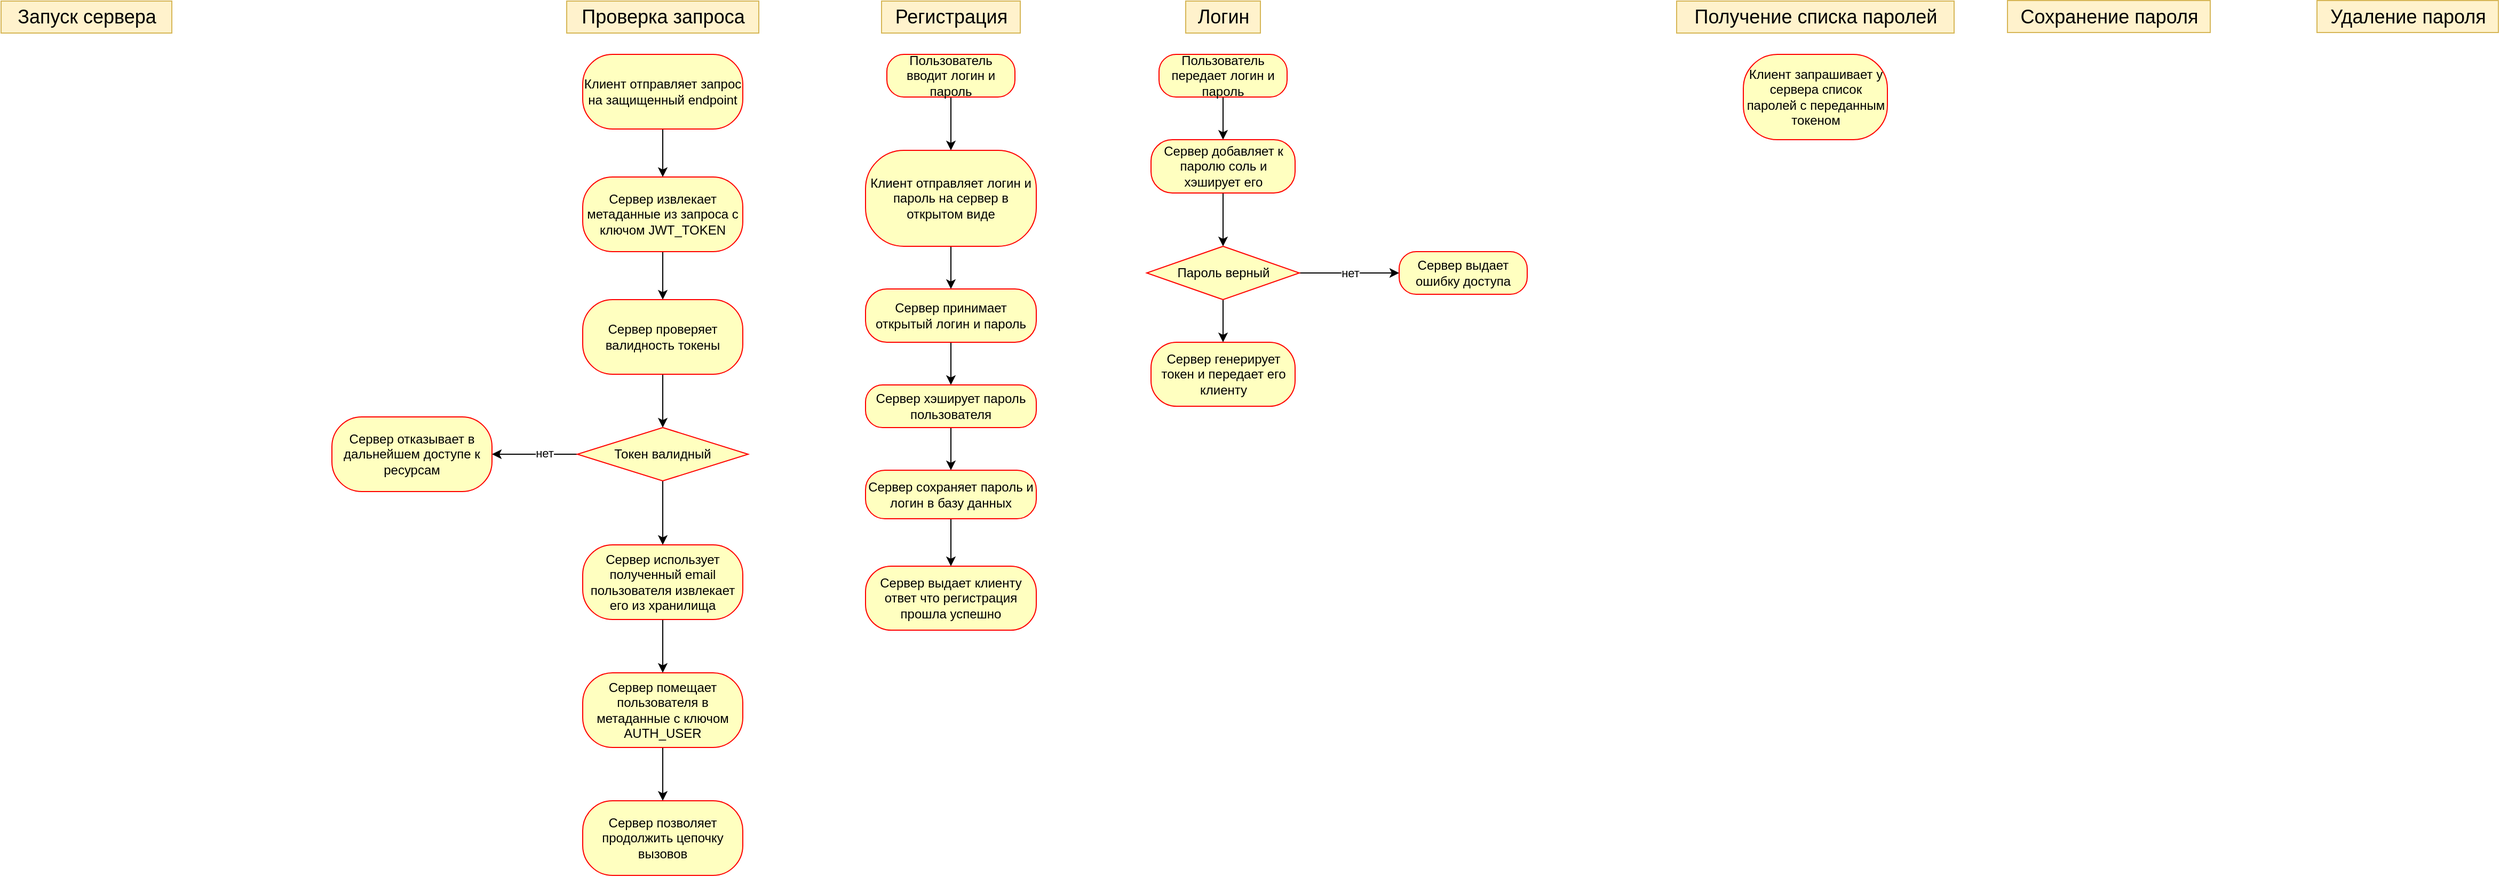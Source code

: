<mxfile version="24.2.7" type="github" pages="2">
  <diagram id="PVUJfkXwOaY9LK6kwLpK" name="store algo">
    <mxGraphModel dx="3444" dy="578" grid="1" gridSize="10" guides="1" tooltips="1" connect="1" arrows="1" fold="1" page="1" pageScale="1" pageWidth="827" pageHeight="1169" math="0" shadow="0">
      <root>
        <mxCell id="0" />
        <mxCell id="1" parent="0" />
        <mxCell id="L4kl2bhydgzRn_6nqGPS-15" value="Регистрация" style="text;html=1;align=center;verticalAlign=middle;resizable=0;points=[];autosize=1;strokeColor=#d6b656;fillColor=#fff2cc;fontSize=18;" parent="1" vertex="1">
          <mxGeometry x="-865" y="90" width="130" height="30" as="geometry" />
        </mxCell>
        <mxCell id="L4kl2bhydgzRn_6nqGPS-24" value="Логин" style="text;html=1;align=center;verticalAlign=middle;resizable=0;points=[];autosize=1;strokeColor=#d6b656;fillColor=#fff2cc;fontSize=18;" parent="1" vertex="1">
          <mxGeometry x="-580" y="90" width="70" height="30" as="geometry" />
        </mxCell>
        <mxCell id="L4kl2bhydgzRn_6nqGPS-40" value="Получение списка паролей" style="text;html=1;align=center;verticalAlign=middle;resizable=0;points=[];autosize=1;strokeColor=#d6b656;fillColor=#fff2cc;fontSize=18;" parent="1" vertex="1">
          <mxGeometry x="-120" y="90" width="260" height="30" as="geometry" />
        </mxCell>
        <mxCell id="L4kl2bhydgzRn_6nqGPS-41" value="Клиент запрашивает у сервера список паролей с переданным токеном" style="rounded=1;whiteSpace=wrap;html=1;arcSize=40;fontColor=#000000;fillColor=#ffffc0;strokeColor=#ff0000;" parent="1" vertex="1">
          <mxGeometry x="-57.5" y="140" width="135" height="80" as="geometry" />
        </mxCell>
        <mxCell id="L4kl2bhydgzRn_6nqGPS-54" value="Сохранение пароля" style="text;html=1;align=center;verticalAlign=middle;resizable=0;points=[];autosize=1;strokeColor=#d6b656;fillColor=#fff2cc;fontSize=18;" parent="1" vertex="1">
          <mxGeometry x="190" y="89.5" width="190" height="30" as="geometry" />
        </mxCell>
        <mxCell id="L4kl2bhydgzRn_6nqGPS-84" value="Удаление пароля" style="text;html=1;align=center;verticalAlign=middle;resizable=0;points=[];autosize=1;strokeColor=#d6b656;fillColor=#fff2cc;fontSize=18;" parent="1" vertex="1">
          <mxGeometry x="480" y="89.5" width="170" height="30" as="geometry" />
        </mxCell>
        <mxCell id="HORocToaPUwsFrPt66IJ-6" style="edgeStyle=orthogonalEdgeStyle;rounded=0;orthogonalLoop=1;jettySize=auto;html=1;" parent="1" source="HORocToaPUwsFrPt66IJ-3" target="HORocToaPUwsFrPt66IJ-5" edge="1">
          <mxGeometry relative="1" as="geometry" />
        </mxCell>
        <mxCell id="HORocToaPUwsFrPt66IJ-3" value="Пользователь вводит логин и пароль" style="rounded=1;whiteSpace=wrap;html=1;arcSize=40;fontColor=#000000;fillColor=#ffffc0;strokeColor=#ff0000;" parent="1" vertex="1">
          <mxGeometry x="-860" y="140" width="120" height="40" as="geometry" />
        </mxCell>
        <mxCell id="HORocToaPUwsFrPt66IJ-9" style="edgeStyle=orthogonalEdgeStyle;rounded=0;orthogonalLoop=1;jettySize=auto;html=1;entryX=0.5;entryY=0;entryDx=0;entryDy=0;" parent="1" source="HORocToaPUwsFrPt66IJ-5" target="HORocToaPUwsFrPt66IJ-7" edge="1">
          <mxGeometry relative="1" as="geometry" />
        </mxCell>
        <mxCell id="HORocToaPUwsFrPt66IJ-5" value="Клиент отправляет логин и пароль на сервер в открытом виде" style="rounded=1;whiteSpace=wrap;html=1;arcSize=40;fontColor=#000000;fillColor=#ffffc0;strokeColor=#ff0000;" parent="1" vertex="1">
          <mxGeometry x="-880" y="230" width="160" height="90" as="geometry" />
        </mxCell>
        <mxCell id="HORocToaPUwsFrPt66IJ-12" style="edgeStyle=orthogonalEdgeStyle;rounded=0;orthogonalLoop=1;jettySize=auto;html=1;entryX=0.5;entryY=0;entryDx=0;entryDy=0;" parent="1" source="HORocToaPUwsFrPt66IJ-7" target="HORocToaPUwsFrPt66IJ-10" edge="1">
          <mxGeometry relative="1" as="geometry" />
        </mxCell>
        <mxCell id="HORocToaPUwsFrPt66IJ-7" value="Сервер принимает открытый логин и пароль" style="rounded=1;whiteSpace=wrap;html=1;arcSize=40;fontColor=#000000;fillColor=#ffffc0;strokeColor=#ff0000;" parent="1" vertex="1">
          <mxGeometry x="-880" y="360" width="160" height="50" as="geometry" />
        </mxCell>
        <mxCell id="HORocToaPUwsFrPt66IJ-15" style="edgeStyle=orthogonalEdgeStyle;rounded=0;orthogonalLoop=1;jettySize=auto;html=1;entryX=0.5;entryY=0;entryDx=0;entryDy=0;" parent="1" source="HORocToaPUwsFrPt66IJ-10" target="HORocToaPUwsFrPt66IJ-13" edge="1">
          <mxGeometry relative="1" as="geometry" />
        </mxCell>
        <mxCell id="HORocToaPUwsFrPt66IJ-10" value="Сервер хэширует пароль пользователя" style="rounded=1;whiteSpace=wrap;html=1;arcSize=40;fontColor=#000000;fillColor=#ffffc0;strokeColor=#ff0000;" parent="1" vertex="1">
          <mxGeometry x="-880" y="450" width="160" height="40" as="geometry" />
        </mxCell>
        <mxCell id="HORocToaPUwsFrPt66IJ-18" style="edgeStyle=orthogonalEdgeStyle;rounded=0;orthogonalLoop=1;jettySize=auto;html=1;entryX=0.5;entryY=0;entryDx=0;entryDy=0;" parent="1" source="HORocToaPUwsFrPt66IJ-13" target="HORocToaPUwsFrPt66IJ-16" edge="1">
          <mxGeometry relative="1" as="geometry" />
        </mxCell>
        <mxCell id="HORocToaPUwsFrPt66IJ-13" value="Сервер сохраняет пароль и логин в базу данных" style="rounded=1;whiteSpace=wrap;html=1;arcSize=40;fontColor=#000000;fillColor=#ffffc0;strokeColor=#ff0000;" parent="1" vertex="1">
          <mxGeometry x="-880" y="530" width="160" height="45.5" as="geometry" />
        </mxCell>
        <mxCell id="HORocToaPUwsFrPt66IJ-16" value="Сервер выдает клиенту ответ что регистрация прошла успешно" style="rounded=1;whiteSpace=wrap;html=1;arcSize=40;fontColor=#000000;fillColor=#ffffc0;strokeColor=#ff0000;" parent="1" vertex="1">
          <mxGeometry x="-880" y="620" width="160" height="60" as="geometry" />
        </mxCell>
        <mxCell id="HORocToaPUwsFrPt66IJ-19" value="Запуск сервера" style="text;html=1;align=center;verticalAlign=middle;resizable=0;points=[];autosize=1;strokeColor=#d6b656;fillColor=#fff2cc;fontSize=18;" parent="1" vertex="1">
          <mxGeometry x="-1690" y="90" width="160" height="30" as="geometry" />
        </mxCell>
        <mxCell id="YoHMu9I83ruupMcuB_Mf-4" style="edgeStyle=orthogonalEdgeStyle;rounded=0;orthogonalLoop=1;jettySize=auto;html=1;entryX=0.5;entryY=0;entryDx=0;entryDy=0;" edge="1" parent="1" source="YoHMu9I83ruupMcuB_Mf-1" target="YoHMu9I83ruupMcuB_Mf-3">
          <mxGeometry relative="1" as="geometry" />
        </mxCell>
        <mxCell id="YoHMu9I83ruupMcuB_Mf-1" value="Пользователь передает логин и пароль" style="rounded=1;whiteSpace=wrap;html=1;arcSize=40;fontColor=#000000;fillColor=#ffffc0;strokeColor=#ff0000;" vertex="1" parent="1">
          <mxGeometry x="-605" y="140" width="120" height="40" as="geometry" />
        </mxCell>
        <mxCell id="YoHMu9I83ruupMcuB_Mf-9" style="edgeStyle=orthogonalEdgeStyle;rounded=0;orthogonalLoop=1;jettySize=auto;html=1;entryX=0.5;entryY=0;entryDx=0;entryDy=0;" edge="1" parent="1" source="YoHMu9I83ruupMcuB_Mf-3" target="YoHMu9I83ruupMcuB_Mf-6">
          <mxGeometry relative="1" as="geometry" />
        </mxCell>
        <mxCell id="YoHMu9I83ruupMcuB_Mf-3" value="Сервер добавляет к паролю соль и хэширует его" style="rounded=1;whiteSpace=wrap;html=1;arcSize=40;fontColor=#000000;fillColor=#ffffc0;strokeColor=#ff0000;" vertex="1" parent="1">
          <mxGeometry x="-612.5" y="220" width="135" height="50" as="geometry" />
        </mxCell>
        <mxCell id="YoHMu9I83ruupMcuB_Mf-11" value="нет" style="edgeStyle=orthogonalEdgeStyle;rounded=0;orthogonalLoop=1;jettySize=auto;html=1;entryX=0;entryY=0.5;entryDx=0;entryDy=0;" edge="1" parent="1" source="YoHMu9I83ruupMcuB_Mf-6" target="YoHMu9I83ruupMcuB_Mf-10">
          <mxGeometry relative="1" as="geometry" />
        </mxCell>
        <mxCell id="YoHMu9I83ruupMcuB_Mf-13" style="edgeStyle=orthogonalEdgeStyle;rounded=0;orthogonalLoop=1;jettySize=auto;html=1;entryX=0.5;entryY=0;entryDx=0;entryDy=0;" edge="1" parent="1" source="YoHMu9I83ruupMcuB_Mf-6" target="YoHMu9I83ruupMcuB_Mf-12">
          <mxGeometry relative="1" as="geometry" />
        </mxCell>
        <mxCell id="YoHMu9I83ruupMcuB_Mf-6" value="Пароль верный" style="rhombus;whiteSpace=wrap;html=1;fontColor=#000000;fillColor=#ffffc0;strokeColor=#ff0000;" vertex="1" parent="1">
          <mxGeometry x="-616.5" y="320" width="143" height="50" as="geometry" />
        </mxCell>
        <mxCell id="YoHMu9I83ruupMcuB_Mf-10" value="Сервер выдает ошибку доступа" style="rounded=1;whiteSpace=wrap;html=1;arcSize=40;fontColor=#000000;fillColor=#ffffc0;strokeColor=#ff0000;" vertex="1" parent="1">
          <mxGeometry x="-380" y="325" width="120" height="40" as="geometry" />
        </mxCell>
        <mxCell id="YoHMu9I83ruupMcuB_Mf-12" value="Сервер генерирует токен и передает его клиенту" style="rounded=1;whiteSpace=wrap;html=1;arcSize=40;fontColor=#000000;fillColor=#ffffc0;strokeColor=#ff0000;" vertex="1" parent="1">
          <mxGeometry x="-612.5" y="410" width="135" height="60" as="geometry" />
        </mxCell>
        <mxCell id="YoHMu9I83ruupMcuB_Mf-14" value="Проверка запроса" style="text;html=1;align=center;verticalAlign=middle;resizable=0;points=[];autosize=1;strokeColor=#d6b656;fillColor=#fff2cc;fontSize=18;" vertex="1" parent="1">
          <mxGeometry x="-1160" y="90" width="180" height="30" as="geometry" />
        </mxCell>
        <mxCell id="YoHMu9I83ruupMcuB_Mf-17" style="edgeStyle=orthogonalEdgeStyle;rounded=0;orthogonalLoop=1;jettySize=auto;html=1;" edge="1" parent="1" source="YoHMu9I83ruupMcuB_Mf-15" target="YoHMu9I83ruupMcuB_Mf-16">
          <mxGeometry relative="1" as="geometry" />
        </mxCell>
        <mxCell id="YoHMu9I83ruupMcuB_Mf-15" value="Клиент отправляет запрос на защищенный endpoint" style="rounded=1;whiteSpace=wrap;html=1;arcSize=40;fontColor=#000000;fillColor=#ffffc0;strokeColor=#ff0000;" vertex="1" parent="1">
          <mxGeometry x="-1145" y="140" width="150" height="70" as="geometry" />
        </mxCell>
        <mxCell id="YoHMu9I83ruupMcuB_Mf-19" style="edgeStyle=orthogonalEdgeStyle;rounded=0;orthogonalLoop=1;jettySize=auto;html=1;" edge="1" parent="1" source="YoHMu9I83ruupMcuB_Mf-16" target="YoHMu9I83ruupMcuB_Mf-18">
          <mxGeometry relative="1" as="geometry" />
        </mxCell>
        <mxCell id="YoHMu9I83ruupMcuB_Mf-16" value="Сервер извлекает метаданные из запроса с ключом JWT_TOKEN" style="rounded=1;whiteSpace=wrap;html=1;arcSize=40;fontColor=#000000;fillColor=#ffffc0;strokeColor=#ff0000;" vertex="1" parent="1">
          <mxGeometry x="-1145" y="255" width="150" height="70" as="geometry" />
        </mxCell>
        <mxCell id="YoHMu9I83ruupMcuB_Mf-27" style="edgeStyle=orthogonalEdgeStyle;rounded=0;orthogonalLoop=1;jettySize=auto;html=1;entryX=0.5;entryY=0;entryDx=0;entryDy=0;" edge="1" parent="1" source="YoHMu9I83ruupMcuB_Mf-18" target="YoHMu9I83ruupMcuB_Mf-20">
          <mxGeometry relative="1" as="geometry" />
        </mxCell>
        <mxCell id="YoHMu9I83ruupMcuB_Mf-18" value="Сервер проверяет валидность токены" style="rounded=1;whiteSpace=wrap;html=1;arcSize=40;fontColor=#000000;fillColor=#ffffc0;strokeColor=#ff0000;" vertex="1" parent="1">
          <mxGeometry x="-1145" y="370" width="150" height="70" as="geometry" />
        </mxCell>
        <mxCell id="YoHMu9I83ruupMcuB_Mf-25" style="edgeStyle=orthogonalEdgeStyle;rounded=0;orthogonalLoop=1;jettySize=auto;html=1;" edge="1" parent="1" source="YoHMu9I83ruupMcuB_Mf-20" target="YoHMu9I83ruupMcuB_Mf-24">
          <mxGeometry relative="1" as="geometry" />
        </mxCell>
        <mxCell id="YoHMu9I83ruupMcuB_Mf-26" value="нет" style="edgeLabel;html=1;align=center;verticalAlign=middle;resizable=0;points=[];" vertex="1" connectable="0" parent="YoHMu9I83ruupMcuB_Mf-25">
          <mxGeometry x="-0.23" y="-1" relative="1" as="geometry">
            <mxPoint as="offset" />
          </mxGeometry>
        </mxCell>
        <mxCell id="YoHMu9I83ruupMcuB_Mf-29" style="edgeStyle=orthogonalEdgeStyle;rounded=0;orthogonalLoop=1;jettySize=auto;html=1;entryX=0.5;entryY=0;entryDx=0;entryDy=0;" edge="1" parent="1" source="YoHMu9I83ruupMcuB_Mf-20" target="YoHMu9I83ruupMcuB_Mf-28">
          <mxGeometry relative="1" as="geometry" />
        </mxCell>
        <mxCell id="YoHMu9I83ruupMcuB_Mf-20" value="Токен валидный" style="rhombus;whiteSpace=wrap;html=1;fontColor=#000000;fillColor=#ffffc0;strokeColor=#ff0000;" vertex="1" parent="1">
          <mxGeometry x="-1150" y="490" width="160" height="50" as="geometry" />
        </mxCell>
        <mxCell id="YoHMu9I83ruupMcuB_Mf-24" value="Сервер отказывает в дальнейшем доступе к ресурсам" style="rounded=1;whiteSpace=wrap;html=1;arcSize=40;fontColor=#000000;fillColor=#ffffc0;strokeColor=#ff0000;" vertex="1" parent="1">
          <mxGeometry x="-1380" y="480" width="150" height="70" as="geometry" />
        </mxCell>
        <mxCell id="YoHMu9I83ruupMcuB_Mf-31" style="edgeStyle=orthogonalEdgeStyle;rounded=0;orthogonalLoop=1;jettySize=auto;html=1;" edge="1" parent="1" source="YoHMu9I83ruupMcuB_Mf-28" target="YoHMu9I83ruupMcuB_Mf-30">
          <mxGeometry relative="1" as="geometry" />
        </mxCell>
        <mxCell id="YoHMu9I83ruupMcuB_Mf-28" value="Сервер использует полученный email пользователя извлекает его из хранилища" style="rounded=1;whiteSpace=wrap;html=1;arcSize=40;fontColor=#000000;fillColor=#ffffc0;strokeColor=#ff0000;" vertex="1" parent="1">
          <mxGeometry x="-1145" y="600" width="150" height="70" as="geometry" />
        </mxCell>
        <mxCell id="YoHMu9I83ruupMcuB_Mf-33" style="edgeStyle=orthogonalEdgeStyle;rounded=0;orthogonalLoop=1;jettySize=auto;html=1;" edge="1" parent="1" source="YoHMu9I83ruupMcuB_Mf-30" target="YoHMu9I83ruupMcuB_Mf-32">
          <mxGeometry relative="1" as="geometry" />
        </mxCell>
        <mxCell id="YoHMu9I83ruupMcuB_Mf-30" value="Сервер помещает пользователя в метаданные с ключом AUTH_USER" style="rounded=1;whiteSpace=wrap;html=1;arcSize=40;fontColor=#000000;fillColor=#ffffc0;strokeColor=#ff0000;" vertex="1" parent="1">
          <mxGeometry x="-1145" y="720" width="150" height="70" as="geometry" />
        </mxCell>
        <mxCell id="YoHMu9I83ruupMcuB_Mf-32" value="Сервер позволяет продолжить цепочку вызовов" style="rounded=1;whiteSpace=wrap;html=1;arcSize=40;fontColor=#000000;fillColor=#ffffc0;strokeColor=#ff0000;" vertex="1" parent="1">
          <mxGeometry x="-1145" y="840" width="150" height="70" as="geometry" />
        </mxCell>
      </root>
    </mxGraphModel>
  </diagram>
  <diagram id="WPwFcS3pH9qGDiursbvz" name="domain">
    <mxGraphModel dx="2034" dy="704" grid="1" gridSize="10" guides="1" tooltips="1" connect="1" arrows="1" fold="1" page="1" pageScale="1" pageWidth="827" pageHeight="1169" math="0" shadow="0">
      <root>
        <mxCell id="0" />
        <mxCell id="1" parent="0" />
        <mxCell id="qh6tQ2rj1zEW3Z-5VZc9-16" value="Metainfo" style="swimlane;fontStyle=0;childLayout=stackLayout;horizontal=1;startSize=26;fillColor=none;horizontalStack=0;resizeParent=1;resizeParentMax=0;resizeLast=0;collapsible=1;marginBottom=0;whiteSpace=wrap;html=1;labelBackgroundColor=none;strokeColor=#E07A5F;fontColor=#393C56;" parent="1" vertex="1">
          <mxGeometry x="190" y="1200" width="140" height="78" as="geometry" />
        </mxCell>
        <mxCell id="qh6tQ2rj1zEW3Z-5VZc9-17" value="+ data: string" style="text;strokeColor=none;fillColor=none;align=left;verticalAlign=top;spacingLeft=4;spacingRight=4;overflow=hidden;rotatable=0;points=[[0,0.5],[1,0.5]];portConstraint=eastwest;whiteSpace=wrap;html=1;labelBackgroundColor=none;fontColor=#393C56;" parent="qh6tQ2rj1zEW3Z-5VZc9-16" vertex="1">
          <mxGeometry y="26" width="140" height="26" as="geometry" />
        </mxCell>
        <mxCell id="qh6tQ2rj1zEW3Z-5VZc9-18" value="+ type: (string, list, url)" style="text;strokeColor=none;fillColor=none;align=left;verticalAlign=top;spacingLeft=4;spacingRight=4;overflow=hidden;rotatable=0;points=[[0,0.5],[1,0.5]];portConstraint=eastwest;whiteSpace=wrap;html=1;labelBackgroundColor=none;fontColor=#393C56;" parent="qh6tQ2rj1zEW3Z-5VZc9-16" vertex="1">
          <mxGeometry y="52" width="140" height="26" as="geometry" />
        </mxCell>
        <mxCell id="qh6tQ2rj1zEW3Z-5VZc9-59" value="Data" style="swimlane;fontStyle=1;align=center;verticalAlign=top;childLayout=stackLayout;horizontal=1;startSize=26;horizontalStack=0;resizeParent=1;resizeParentMax=0;resizeLast=0;collapsible=1;marginBottom=0;whiteSpace=wrap;html=1;labelBackgroundColor=none;fillColor=#F2CC8F;strokeColor=#E07A5F;fontColor=#393C56;" parent="1" vertex="1">
          <mxGeometry x="120" y="1374" width="280" height="164" as="geometry" />
        </mxCell>
        <mxCell id="qh6tQ2rj1zEW3Z-5VZc9-60" value="+ payload: json" style="text;strokeColor=none;fillColor=none;align=left;verticalAlign=top;spacingLeft=4;spacingRight=4;overflow=hidden;rotatable=0;points=[[0,0.5],[1,0.5]];portConstraint=eastwest;whiteSpace=wrap;html=1;labelBackgroundColor=none;fontColor=#393C56;" parent="qh6tQ2rj1zEW3Z-5VZc9-59" vertex="1">
          <mxGeometry y="26" width="280" height="26" as="geometry" />
        </mxCell>
        <mxCell id="qh6tQ2rj1zEW3Z-5VZc9-64" value="+ type: enum" style="text;strokeColor=none;fillColor=none;align=left;verticalAlign=top;spacingLeft=4;spacingRight=4;overflow=hidden;rotatable=0;points=[[0,0.5],[1,0.5]];portConstraint=eastwest;whiteSpace=wrap;html=1;labelBackgroundColor=none;fontColor=#393C56;" parent="qh6tQ2rj1zEW3Z-5VZc9-59" vertex="1">
          <mxGeometry y="52" width="280" height="26" as="geometry" />
        </mxCell>
        <mxCell id="qh6tQ2rj1zEW3Z-5VZc9-72" value="+ metainfo: Metainfo" style="text;strokeColor=none;fillColor=none;align=left;verticalAlign=top;spacingLeft=4;spacingRight=4;overflow=hidden;rotatable=0;points=[[0,0.5],[1,0.5]];portConstraint=eastwest;whiteSpace=wrap;html=1;labelBackgroundColor=none;fontColor=#393C56;" parent="qh6tQ2rj1zEW3Z-5VZc9-59" vertex="1">
          <mxGeometry y="78" width="280" height="26" as="geometry" />
        </mxCell>
        <mxCell id="VJYHpPXhj-LJBCJcW_Yg-1" value="+ secure: bool - данные зашифрованы" style="text;strokeColor=none;fillColor=none;align=left;verticalAlign=top;spacingLeft=4;spacingRight=4;overflow=hidden;rotatable=0;points=[[0,0.5],[1,0.5]];portConstraint=eastwest;whiteSpace=wrap;html=1;labelBackgroundColor=none;fontColor=#393C56;" vertex="1" parent="qh6tQ2rj1zEW3Z-5VZc9-59">
          <mxGeometry y="104" width="280" height="26" as="geometry" />
        </mxCell>
        <mxCell id="qh6tQ2rj1zEW3Z-5VZc9-61" value="" style="line;strokeWidth=1;fillColor=none;align=left;verticalAlign=middle;spacingTop=-1;spacingLeft=3;spacingRight=3;rotatable=0;labelPosition=right;points=[];portConstraint=eastwest;strokeColor=#E07A5F;labelBackgroundColor=none;fontColor=#393C56;" parent="qh6tQ2rj1zEW3Z-5VZc9-59" vertex="1">
          <mxGeometry y="130" width="280" height="8" as="geometry" />
        </mxCell>
        <mxCell id="qh6tQ2rj1zEW3Z-5VZc9-67" value="+&lt;span style=&quot;caret-color: rgba(0, 0, 0, 0); color: rgba(0, 0, 0, 0); font-family: monospace; font-size: 0px; white-space: nowrap;&quot;&gt;%3CmxGraphModel%3E%3Croot%3E%3CmxCell%20id%3D%220%22%2F%3E%3CmxCell%20id%3D%221%22%20parent%3D%220%22%2F%3E%3CmxCell%20id%3D%222%22%20value%3D%22%2B%20toTextData()%3A%20TextData%22%20style%3D%22text%3BstrokeColor%3Dnone%3BfillColor%3Dnone%3Balign%3Dleft%3BverticalAlign%3Dtop%3BspacingLeft%3D4%3BspacingRight%3D4%3Boverflow%3Dhidden%3Brotatable%3D0%3Bpoints%3D%5B%5B0%2C0.5%5D%2C%5B1%2C0.5%5D%5D%3BportConstraint%3Deastwest%3BwhiteSpace%3Dwrap%3Bhtml%3D1%3B%22%20vertex%3D%221%22%20parent%3D%221%22%3E%3CmxGeometry%20x%3D%22250%22%20y%3D%22832%22%20width%3D%22280%22%20height%3D%2226%22%20as%3D%22geometry%22%2F%3E%3C%2FmxCell%3E%3C%2Froot%3E%3C%2FmxGraphModel%3E&lt;/span&gt;" style="text;strokeColor=none;fillColor=none;align=left;verticalAlign=top;spacingLeft=4;spacingRight=4;overflow=hidden;rotatable=0;points=[[0,0.5],[1,0.5]];portConstraint=eastwest;whiteSpace=wrap;html=1;labelBackgroundColor=none;fontColor=#393C56;" parent="qh6tQ2rj1zEW3Z-5VZc9-59" vertex="1">
          <mxGeometry y="138" width="280" height="26" as="geometry" />
        </mxCell>
        <mxCell id="qh6tQ2rj1zEW3Z-5VZc9-77" style="edgeStyle=orthogonalEdgeStyle;rounded=0;orthogonalLoop=1;jettySize=auto;html=1;exitX=0;exitY=0.5;exitDx=0;exitDy=0;entryX=0.429;entryY=0.003;entryDx=0;entryDy=0;entryPerimeter=0;endArrow=diamond;endFill=1;labelBackgroundColor=none;strokeColor=#E07A5F;fontColor=default;" parent="1" source="qh6tQ2rj1zEW3Z-5VZc9-18" target="qh6tQ2rj1zEW3Z-5VZc9-59" edge="1">
          <mxGeometry relative="1" as="geometry" />
        </mxCell>
        <mxCell id="qh6tQ2rj1zEW3Z-5VZc9-78" value="User" style="swimlane;fontStyle=1;align=center;verticalAlign=top;childLayout=stackLayout;horizontal=1;startSize=26;horizontalStack=0;resizeParent=1;resizeParentMax=0;resizeLast=0;collapsible=1;marginBottom=0;whiteSpace=wrap;html=1;labelBackgroundColor=none;fillColor=#F2CC8F;strokeColor=#E07A5F;fontColor=#393C56;" parent="1" vertex="1">
          <mxGeometry x="500" y="1374" width="160" height="138" as="geometry" />
        </mxCell>
        <mxCell id="qh6tQ2rj1zEW3Z-5VZc9-79" value="+ email: string" style="text;strokeColor=none;fillColor=none;align=left;verticalAlign=top;spacingLeft=4;spacingRight=4;overflow=hidden;rotatable=0;points=[[0,0.5],[1,0.5]];portConstraint=eastwest;whiteSpace=wrap;html=1;labelBackgroundColor=none;fontColor=#393C56;" parent="qh6tQ2rj1zEW3Z-5VZc9-78" vertex="1">
          <mxGeometry y="26" width="160" height="26" as="geometry" />
        </mxCell>
        <mxCell id="qh6tQ2rj1zEW3Z-5VZc9-82" value="+ password: string" style="text;strokeColor=none;fillColor=none;align=left;verticalAlign=top;spacingLeft=4;spacingRight=4;overflow=hidden;rotatable=0;points=[[0,0.5],[1,0.5]];portConstraint=eastwest;whiteSpace=wrap;html=1;labelBackgroundColor=none;fontColor=#393C56;" parent="qh6tQ2rj1zEW3Z-5VZc9-78" vertex="1">
          <mxGeometry y="52" width="160" height="26" as="geometry" />
        </mxCell>
        <mxCell id="qh6tQ2rj1zEW3Z-5VZc9-83" value="+ salt: string - оверхед" style="text;strokeColor=none;fillColor=none;align=left;verticalAlign=top;spacingLeft=4;spacingRight=4;overflow=hidden;rotatable=0;points=[[0,0.5],[1,0.5]];portConstraint=eastwest;whiteSpace=wrap;html=1;labelBackgroundColor=none;fontColor=#393C56;" parent="qh6tQ2rj1zEW3Z-5VZc9-78" vertex="1">
          <mxGeometry y="78" width="160" height="26" as="geometry" />
        </mxCell>
        <mxCell id="qh6tQ2rj1zEW3Z-5VZc9-80" value="" style="line;strokeWidth=1;fillColor=none;align=left;verticalAlign=middle;spacingTop=-1;spacingLeft=3;spacingRight=3;rotatable=0;labelPosition=right;points=[];portConstraint=eastwest;strokeColor=#E07A5F;labelBackgroundColor=none;fontColor=#393C56;" parent="qh6tQ2rj1zEW3Z-5VZc9-78" vertex="1">
          <mxGeometry y="104" width="160" height="8" as="geometry" />
        </mxCell>
        <mxCell id="qh6tQ2rj1zEW3Z-5VZc9-81" value="+&amp;nbsp;" style="text;strokeColor=none;fillColor=none;align=left;verticalAlign=top;spacingLeft=4;spacingRight=4;overflow=hidden;rotatable=0;points=[[0,0.5],[1,0.5]];portConstraint=eastwest;whiteSpace=wrap;html=1;labelBackgroundColor=none;fontColor=#393C56;" parent="qh6tQ2rj1zEW3Z-5VZc9-78" vertex="1">
          <mxGeometry y="112" width="160" height="26" as="geometry" />
        </mxCell>
        <mxCell id="9pYCM1v1fwcHvDCFtqFP-9" value="&lt;p style=&quot;margin:0px;margin-top:4px;text-align:center;&quot;&gt;&lt;i&gt;&amp;lt;&amp;lt;Interface&amp;gt;&amp;gt;&lt;/i&gt;&lt;br&gt;&lt;b&gt;CLIWidget&lt;/b&gt;&lt;/p&gt;&lt;hr size=&quot;1&quot; style=&quot;border-style:solid;&quot;&gt;&lt;hr size=&quot;1&quot; style=&quot;border-style:solid;&quot;&gt;&lt;p style=&quot;margin:0px;margin-left:4px;&quot;&gt;+ toShortString(): string&lt;br&gt;+ toFullString(): string&lt;br&gt;&lt;/p&gt;" style="verticalAlign=top;align=left;overflow=fill;html=1;whiteSpace=wrap;labelBackgroundColor=none;fillColor=#F2CC8F;strokeColor=#E07A5F;fontColor=#393C56;" vertex="1" parent="1">
          <mxGeometry x="280" y="50" width="190" height="110" as="geometry" />
        </mxCell>
        <mxCell id="9pYCM1v1fwcHvDCFtqFP-43" style="rounded=0;orthogonalLoop=1;jettySize=auto;html=1;exitX=0;exitY=0;exitDx=0;exitDy=0;entryX=1;entryY=0.5;entryDx=0;entryDy=0;labelBackgroundColor=none;strokeColor=#E07A5F;fontColor=default;" edge="1" parent="1" source="9pYCM1v1fwcHvDCFtqFP-14">
          <mxGeometry relative="1" as="geometry">
            <mxPoint x="40" y="349" as="targetPoint" />
          </mxGeometry>
        </mxCell>
        <mxCell id="9pYCM1v1fwcHvDCFtqFP-44" style="rounded=0;orthogonalLoop=1;jettySize=auto;html=1;exitX=0.25;exitY=0;exitDx=0;exitDy=0;entryX=0.552;entryY=1;entryDx=0;entryDy=0;entryPerimeter=0;labelBackgroundColor=none;strokeColor=#E07A5F;fontColor=default;" edge="1" parent="1" source="9pYCM1v1fwcHvDCFtqFP-14">
          <mxGeometry relative="1" as="geometry">
            <mxPoint x="208.32" y="336" as="targetPoint" />
          </mxGeometry>
        </mxCell>
        <mxCell id="9pYCM1v1fwcHvDCFtqFP-46" style="rounded=0;orthogonalLoop=1;jettySize=auto;html=1;exitX=1;exitY=0;exitDx=0;exitDy=0;entryX=0;entryY=0.5;entryDx=0;entryDy=0;labelBackgroundColor=none;strokeColor=#E07A5F;fontColor=default;" edge="1" parent="1" source="9pYCM1v1fwcHvDCFtqFP-14">
          <mxGeometry relative="1" as="geometry">
            <mxPoint x="610" y="323" as="targetPoint" />
          </mxGeometry>
        </mxCell>
        <mxCell id="9pYCM1v1fwcHvDCFtqFP-14" value="&lt;div&gt;WidgetFactory&lt;/div&gt;" style="swimlane;fontStyle=1;align=center;verticalAlign=top;childLayout=stackLayout;horizontal=1;startSize=26;horizontalStack=0;resizeParent=1;resizeParentMax=0;resizeLast=0;collapsible=1;marginBottom=0;whiteSpace=wrap;html=1;labelBackgroundColor=none;fillColor=#F2CC8F;strokeColor=#E07A5F;fontColor=#393C56;" vertex="1" parent="1">
          <mxGeometry x="200" y="500" width="230" height="60" as="geometry" />
        </mxCell>
        <mxCell id="9pYCM1v1fwcHvDCFtqFP-16" value="" style="line;strokeWidth=1;fillColor=none;align=left;verticalAlign=middle;spacingTop=-1;spacingLeft=3;spacingRight=3;rotatable=0;labelPosition=right;points=[];portConstraint=eastwest;strokeColor=#E07A5F;labelBackgroundColor=none;fontColor=#393C56;" vertex="1" parent="9pYCM1v1fwcHvDCFtqFP-14">
          <mxGeometry y="26" width="230" height="8" as="geometry" />
        </mxCell>
        <mxCell id="9pYCM1v1fwcHvDCFtqFP-17" value="+ createFromData(Data): CLIWidget" style="text;strokeColor=none;fillColor=none;align=left;verticalAlign=top;spacingLeft=4;spacingRight=4;overflow=hidden;rotatable=0;points=[[0,0.5],[1,0.5]];portConstraint=eastwest;whiteSpace=wrap;html=1;labelBackgroundColor=none;fontColor=#393C56;" vertex="1" parent="9pYCM1v1fwcHvDCFtqFP-14">
          <mxGeometry y="34" width="230" height="26" as="geometry" />
        </mxCell>
        <mxCell id="9pYCM1v1fwcHvDCFtqFP-27" style="rounded=0;orthogonalLoop=1;jettySize=auto;html=1;exitX=1;exitY=0;exitDx=0;exitDy=0;entryX=0;entryY=1;entryDx=0;entryDy=0;dashed=1;endArrow=block;endFill=0;labelBackgroundColor=none;strokeColor=#E07A5F;fontColor=default;" edge="1" parent="1" source="9pYCM1v1fwcHvDCFtqFP-23" target="9pYCM1v1fwcHvDCFtqFP-9">
          <mxGeometry relative="1" as="geometry" />
        </mxCell>
        <mxCell id="9pYCM1v1fwcHvDCFtqFP-23" value="LoginPasswordPair" style="swimlane;fontStyle=1;align=center;verticalAlign=top;childLayout=stackLayout;horizontal=1;startSize=26;horizontalStack=0;resizeParent=1;resizeParentMax=0;resizeLast=0;collapsible=1;marginBottom=0;whiteSpace=wrap;html=1;labelBackgroundColor=none;fillColor=#F2CC8F;strokeColor=#E07A5F;fontColor=#393C56;" vertex="1" parent="1">
          <mxGeometry x="-120" y="250" width="160" height="112" as="geometry" />
        </mxCell>
        <mxCell id="9pYCM1v1fwcHvDCFtqFP-24" value="+ login: string" style="text;strokeColor=none;fillColor=none;align=left;verticalAlign=top;spacingLeft=4;spacingRight=4;overflow=hidden;rotatable=0;points=[[0,0.5],[1,0.5]];portConstraint=eastwest;whiteSpace=wrap;html=1;labelBackgroundColor=none;fontColor=#393C56;" vertex="1" parent="9pYCM1v1fwcHvDCFtqFP-23">
          <mxGeometry y="26" width="160" height="26" as="geometry" />
        </mxCell>
        <mxCell id="9pYCM1v1fwcHvDCFtqFP-59" value="+ password: string" style="text;strokeColor=none;fillColor=none;align=left;verticalAlign=top;spacingLeft=4;spacingRight=4;overflow=hidden;rotatable=0;points=[[0,0.5],[1,0.5]];portConstraint=eastwest;whiteSpace=wrap;html=1;labelBackgroundColor=none;fontColor=#393C56;" vertex="1" parent="9pYCM1v1fwcHvDCFtqFP-23">
          <mxGeometry y="52" width="160" height="26" as="geometry" />
        </mxCell>
        <mxCell id="9pYCM1v1fwcHvDCFtqFP-60" value="+ metainfo: Metainfo" style="text;strokeColor=none;fillColor=none;align=left;verticalAlign=top;spacingLeft=4;spacingRight=4;overflow=hidden;rotatable=0;points=[[0,0.5],[1,0.5]];portConstraint=eastwest;whiteSpace=wrap;html=1;labelBackgroundColor=none;fontColor=#393C56;" vertex="1" parent="9pYCM1v1fwcHvDCFtqFP-23">
          <mxGeometry y="78" width="160" height="26" as="geometry" />
        </mxCell>
        <mxCell id="9pYCM1v1fwcHvDCFtqFP-25" value="" style="line;strokeWidth=1;fillColor=none;align=left;verticalAlign=middle;spacingTop=-1;spacingLeft=3;spacingRight=3;rotatable=0;labelPosition=right;points=[];portConstraint=eastwest;strokeColor=#E07A5F;labelBackgroundColor=none;fontColor=#393C56;" vertex="1" parent="9pYCM1v1fwcHvDCFtqFP-23">
          <mxGeometry y="104" width="160" height="8" as="geometry" />
        </mxCell>
        <mxCell id="9pYCM1v1fwcHvDCFtqFP-28" value="Text" style="swimlane;fontStyle=1;align=center;verticalAlign=top;childLayout=stackLayout;horizontal=1;startSize=26;horizontalStack=0;resizeParent=1;resizeParentMax=0;resizeLast=0;collapsible=1;marginBottom=0;whiteSpace=wrap;html=1;labelBackgroundColor=none;fillColor=#F2CC8F;strokeColor=#E07A5F;fontColor=#393C56;" vertex="1" parent="1">
          <mxGeometry x="120" y="250" width="160" height="86" as="geometry" />
        </mxCell>
        <mxCell id="9pYCM1v1fwcHvDCFtqFP-29" value="+ data: string" style="text;strokeColor=none;fillColor=none;align=left;verticalAlign=top;spacingLeft=4;spacingRight=4;overflow=hidden;rotatable=0;points=[[0,0.5],[1,0.5]];portConstraint=eastwest;whiteSpace=wrap;html=1;labelBackgroundColor=none;fontColor=#393C56;" vertex="1" parent="9pYCM1v1fwcHvDCFtqFP-28">
          <mxGeometry y="26" width="160" height="26" as="geometry" />
        </mxCell>
        <mxCell id="9pYCM1v1fwcHvDCFtqFP-61" value="+ metainfo: Metainfo" style="text;strokeColor=none;fillColor=none;align=left;verticalAlign=top;spacingLeft=4;spacingRight=4;overflow=hidden;rotatable=0;points=[[0,0.5],[1,0.5]];portConstraint=eastwest;whiteSpace=wrap;html=1;labelBackgroundColor=none;fontColor=#393C56;" vertex="1" parent="9pYCM1v1fwcHvDCFtqFP-28">
          <mxGeometry y="52" width="160" height="26" as="geometry" />
        </mxCell>
        <mxCell id="9pYCM1v1fwcHvDCFtqFP-30" value="" style="line;strokeWidth=1;fillColor=none;align=left;verticalAlign=middle;spacingTop=-1;spacingLeft=3;spacingRight=3;rotatable=0;labelPosition=right;points=[];portConstraint=eastwest;strokeColor=#E07A5F;labelBackgroundColor=none;fontColor=#393C56;" vertex="1" parent="9pYCM1v1fwcHvDCFtqFP-28">
          <mxGeometry y="78" width="160" height="8" as="geometry" />
        </mxCell>
        <mxCell id="9pYCM1v1fwcHvDCFtqFP-32" value="Binary" style="swimlane;fontStyle=1;align=center;verticalAlign=top;childLayout=stackLayout;horizontal=1;startSize=26;horizontalStack=0;resizeParent=1;resizeParentMax=0;resizeLast=0;collapsible=1;marginBottom=0;whiteSpace=wrap;html=1;labelBackgroundColor=none;fillColor=#F2CC8F;strokeColor=#E07A5F;fontColor=#393C56;" vertex="1" parent="1">
          <mxGeometry x="360" y="250" width="160" height="86" as="geometry" />
        </mxCell>
        <mxCell id="9pYCM1v1fwcHvDCFtqFP-33" value="+ data: []byte" style="text;strokeColor=none;fillColor=none;align=left;verticalAlign=top;spacingLeft=4;spacingRight=4;overflow=hidden;rotatable=0;points=[[0,0.5],[1,0.5]];portConstraint=eastwest;whiteSpace=wrap;html=1;labelBackgroundColor=none;fontColor=#393C56;" vertex="1" parent="9pYCM1v1fwcHvDCFtqFP-32">
          <mxGeometry y="26" width="160" height="26" as="geometry" />
        </mxCell>
        <mxCell id="9pYCM1v1fwcHvDCFtqFP-62" value="+ metainfo: Metainfo" style="text;strokeColor=none;fillColor=none;align=left;verticalAlign=top;spacingLeft=4;spacingRight=4;overflow=hidden;rotatable=0;points=[[0,0.5],[1,0.5]];portConstraint=eastwest;whiteSpace=wrap;html=1;labelBackgroundColor=none;fontColor=#393C56;" vertex="1" parent="9pYCM1v1fwcHvDCFtqFP-32">
          <mxGeometry y="52" width="160" height="26" as="geometry" />
        </mxCell>
        <mxCell id="9pYCM1v1fwcHvDCFtqFP-34" value="" style="line;strokeWidth=1;fillColor=none;align=left;verticalAlign=middle;spacingTop=-1;spacingLeft=3;spacingRight=3;rotatable=0;labelPosition=right;points=[];portConstraint=eastwest;strokeColor=#E07A5F;labelBackgroundColor=none;fontColor=#393C56;" vertex="1" parent="9pYCM1v1fwcHvDCFtqFP-32">
          <mxGeometry y="78" width="160" height="8" as="geometry" />
        </mxCell>
        <mxCell id="9pYCM1v1fwcHvDCFtqFP-36" value="CreditCard" style="swimlane;fontStyle=1;align=center;verticalAlign=top;childLayout=stackLayout;horizontal=1;startSize=26;horizontalStack=0;resizeParent=1;resizeParentMax=0;resizeLast=0;collapsible=1;marginBottom=0;whiteSpace=wrap;html=1;labelBackgroundColor=none;fillColor=#F2CC8F;strokeColor=#E07A5F;fontColor=#393C56;" vertex="1" parent="1">
          <mxGeometry x="610" y="250" width="160" height="112" as="geometry" />
        </mxCell>
        <mxCell id="9pYCM1v1fwcHvDCFtqFP-37" value="+ number: string" style="text;strokeColor=none;fillColor=none;align=left;verticalAlign=top;spacingLeft=4;spacingRight=4;overflow=hidden;rotatable=0;points=[[0,0.5],[1,0.5]];portConstraint=eastwest;whiteSpace=wrap;html=1;labelBackgroundColor=none;fontColor=#393C56;" vertex="1" parent="9pYCM1v1fwcHvDCFtqFP-36">
          <mxGeometry y="26" width="160" height="26" as="geometry" />
        </mxCell>
        <mxCell id="9pYCM1v1fwcHvDCFtqFP-64" value="+ expDate: string" style="text;strokeColor=none;fillColor=none;align=left;verticalAlign=top;spacingLeft=4;spacingRight=4;overflow=hidden;rotatable=0;points=[[0,0.5],[1,0.5]];portConstraint=eastwest;whiteSpace=wrap;html=1;labelBackgroundColor=none;fontColor=#393C56;" vertex="1" parent="9pYCM1v1fwcHvDCFtqFP-36">
          <mxGeometry y="52" width="160" height="26" as="geometry" />
        </mxCell>
        <mxCell id="9pYCM1v1fwcHvDCFtqFP-65" value="+ secretCode: string" style="text;strokeColor=none;fillColor=none;align=left;verticalAlign=top;spacingLeft=4;spacingRight=4;overflow=hidden;rotatable=0;points=[[0,0.5],[1,0.5]];portConstraint=eastwest;whiteSpace=wrap;html=1;labelBackgroundColor=none;fontColor=#393C56;" vertex="1" parent="9pYCM1v1fwcHvDCFtqFP-36">
          <mxGeometry y="78" width="160" height="26" as="geometry" />
        </mxCell>
        <mxCell id="9pYCM1v1fwcHvDCFtqFP-38" value="" style="line;strokeWidth=1;fillColor=none;align=left;verticalAlign=middle;spacingTop=-1;spacingLeft=3;spacingRight=3;rotatable=0;labelPosition=right;points=[];portConstraint=eastwest;strokeColor=#E07A5F;labelBackgroundColor=none;fontColor=#393C56;" vertex="1" parent="9pYCM1v1fwcHvDCFtqFP-36">
          <mxGeometry y="104" width="160" height="8" as="geometry" />
        </mxCell>
        <mxCell id="9pYCM1v1fwcHvDCFtqFP-40" style="rounded=0;orthogonalLoop=1;jettySize=auto;html=1;exitX=0.5;exitY=0;exitDx=0;exitDy=0;entryX=0.25;entryY=1;entryDx=0;entryDy=0;dashed=1;endArrow=block;endFill=0;labelBackgroundColor=none;strokeColor=#E07A5F;fontColor=default;" edge="1" parent="1" source="9pYCM1v1fwcHvDCFtqFP-28" target="9pYCM1v1fwcHvDCFtqFP-9">
          <mxGeometry relative="1" as="geometry">
            <mxPoint x="174" y="250" as="sourcePoint" />
            <mxPoint x="414" y="160" as="targetPoint" />
          </mxGeometry>
        </mxCell>
        <mxCell id="9pYCM1v1fwcHvDCFtqFP-41" style="rounded=0;orthogonalLoop=1;jettySize=auto;html=1;exitX=0.5;exitY=0;exitDx=0;exitDy=0;entryX=0.5;entryY=1;entryDx=0;entryDy=0;dashed=1;endArrow=block;endFill=0;labelBackgroundColor=none;strokeColor=#E07A5F;fontColor=default;" edge="1" parent="1" source="9pYCM1v1fwcHvDCFtqFP-32" target="9pYCM1v1fwcHvDCFtqFP-9">
          <mxGeometry relative="1" as="geometry">
            <mxPoint x="300" y="250" as="sourcePoint" />
            <mxPoint x="428" y="160" as="targetPoint" />
          </mxGeometry>
        </mxCell>
        <mxCell id="9pYCM1v1fwcHvDCFtqFP-42" style="rounded=0;orthogonalLoop=1;jettySize=auto;html=1;exitX=0;exitY=0;exitDx=0;exitDy=0;entryX=1;entryY=1;entryDx=0;entryDy=0;dashed=1;endArrow=block;endFill=0;labelBackgroundColor=none;strokeColor=#E07A5F;fontColor=default;" edge="1" parent="1" source="9pYCM1v1fwcHvDCFtqFP-36" target="9pYCM1v1fwcHvDCFtqFP-9">
          <mxGeometry relative="1" as="geometry">
            <mxPoint x="695" y="240" as="sourcePoint" />
            <mxPoint x="630" y="150" as="targetPoint" />
          </mxGeometry>
        </mxCell>
        <mxCell id="9pYCM1v1fwcHvDCFtqFP-45" style="rounded=0;orthogonalLoop=1;jettySize=auto;html=1;exitX=0.75;exitY=0;exitDx=0;exitDy=0;labelBackgroundColor=none;strokeColor=#E07A5F;fontColor=default;" edge="1" parent="1" source="9pYCM1v1fwcHvDCFtqFP-14">
          <mxGeometry relative="1" as="geometry">
            <mxPoint x="435.042" y="336" as="targetPoint" />
          </mxGeometry>
        </mxCell>
        <mxCell id="9pYCM1v1fwcHvDCFtqFP-48" value="DataFromServer" style="swimlane;fontStyle=1;align=center;verticalAlign=top;childLayout=stackLayout;horizontal=1;startSize=26;horizontalStack=0;resizeParent=1;resizeParentMax=0;resizeLast=0;collapsible=1;marginBottom=0;whiteSpace=wrap;html=1;labelBackgroundColor=none;fillColor=#F2CC8F;strokeColor=#E07A5F;fontColor=#393C56;" vertex="1" parent="1">
          <mxGeometry x="230" y="670" width="160" height="112" as="geometry" />
        </mxCell>
        <mxCell id="9pYCM1v1fwcHvDCFtqFP-49" value="+ type: string" style="text;strokeColor=none;fillColor=none;align=left;verticalAlign=top;spacingLeft=4;spacingRight=4;overflow=hidden;rotatable=0;points=[[0,0.5],[1,0.5]];portConstraint=eastwest;whiteSpace=wrap;html=1;labelBackgroundColor=none;fontColor=#393C56;" vertex="1" parent="9pYCM1v1fwcHvDCFtqFP-48">
          <mxGeometry y="26" width="160" height="26" as="geometry" />
        </mxCell>
        <mxCell id="9pYCM1v1fwcHvDCFtqFP-52" value="+ data: json" style="text;strokeColor=none;fillColor=none;align=left;verticalAlign=top;spacingLeft=4;spacingRight=4;overflow=hidden;rotatable=0;points=[[0,0.5],[1,0.5]];portConstraint=eastwest;whiteSpace=wrap;html=1;labelBackgroundColor=none;fontColor=#393C56;" vertex="1" parent="9pYCM1v1fwcHvDCFtqFP-48">
          <mxGeometry y="52" width="160" height="26" as="geometry" />
        </mxCell>
        <mxCell id="9pYCM1v1fwcHvDCFtqFP-58" value="+ metainfo: Metainfo" style="text;strokeColor=none;fillColor=none;align=left;verticalAlign=top;spacingLeft=4;spacingRight=4;overflow=hidden;rotatable=0;points=[[0,0.5],[1,0.5]];portConstraint=eastwest;whiteSpace=wrap;html=1;labelBackgroundColor=none;fontColor=#393C56;" vertex="1" parent="9pYCM1v1fwcHvDCFtqFP-48">
          <mxGeometry y="78" width="160" height="26" as="geometry" />
        </mxCell>
        <mxCell id="9pYCM1v1fwcHvDCFtqFP-50" value="" style="line;strokeWidth=1;fillColor=none;align=left;verticalAlign=middle;spacingTop=-1;spacingLeft=3;spacingRight=3;rotatable=0;labelPosition=right;points=[];portConstraint=eastwest;strokeColor=#E07A5F;labelBackgroundColor=none;fontColor=#393C56;" vertex="1" parent="9pYCM1v1fwcHvDCFtqFP-48">
          <mxGeometry y="104" width="160" height="8" as="geometry" />
        </mxCell>
        <mxCell id="9pYCM1v1fwcHvDCFtqFP-53" style="rounded=0;orthogonalLoop=1;jettySize=auto;html=1;exitX=0.5;exitY=0;exitDx=0;exitDy=0;entryX=0.466;entryY=1.027;entryDx=0;entryDy=0;entryPerimeter=0;labelBackgroundColor=none;strokeColor=#E07A5F;fontColor=default;" edge="1" parent="1" source="9pYCM1v1fwcHvDCFtqFP-48" target="9pYCM1v1fwcHvDCFtqFP-17">
          <mxGeometry relative="1" as="geometry" />
        </mxCell>
      </root>
    </mxGraphModel>
  </diagram>
</mxfile>
